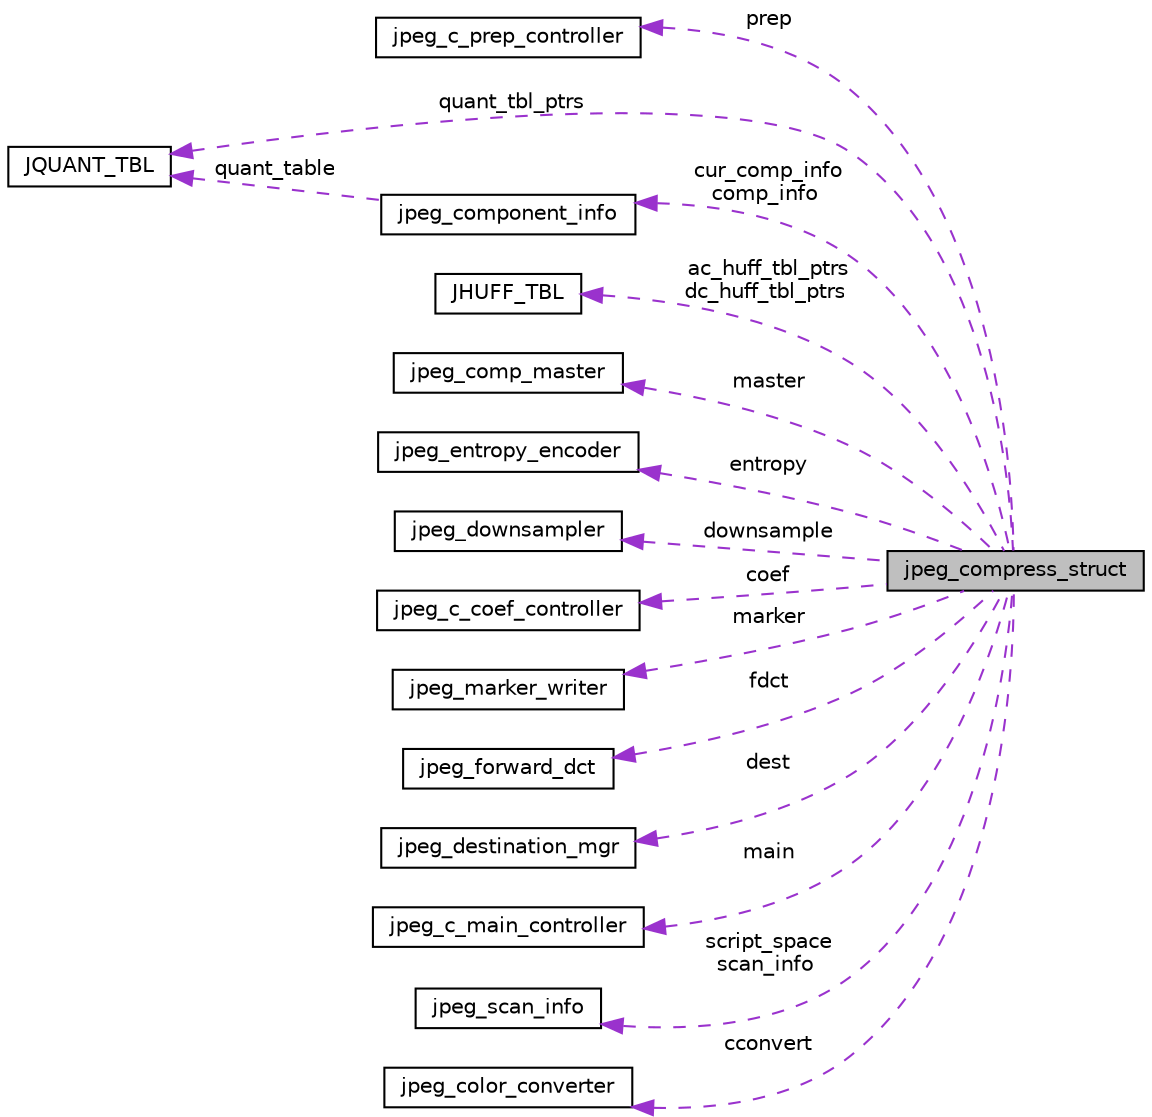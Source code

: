 digraph "jpeg_compress_struct"
{
  edge [fontname="Helvetica",fontsize="10",labelfontname="Helvetica",labelfontsize="10"];
  node [fontname="Helvetica",fontsize="10",shape=record];
  rankdir="LR";
  Node1 [label="jpeg_compress_struct",height=0.2,width=0.4,color="black", fillcolor="grey75", style="filled", fontcolor="black"];
  Node2 -> Node1 [dir="back",color="darkorchid3",fontsize="10",style="dashed",label=" prep" ,fontname="Helvetica"];
  Node2 [label="jpeg_c_prep_controller",height=0.2,width=0.4,color="black", fillcolor="white", style="filled",URL="$structjpeg__c__prep__controller.html"];
  Node3 -> Node1 [dir="back",color="darkorchid3",fontsize="10",style="dashed",label=" quant_tbl_ptrs" ,fontname="Helvetica"];
  Node3 [label="JQUANT_TBL",height=0.2,width=0.4,color="black", fillcolor="white", style="filled",URL="$structJQUANT__TBL.html"];
  Node4 -> Node1 [dir="back",color="darkorchid3",fontsize="10",style="dashed",label=" ac_huff_tbl_ptrs\ndc_huff_tbl_ptrs" ,fontname="Helvetica"];
  Node4 [label="JHUFF_TBL",height=0.2,width=0.4,color="black", fillcolor="white", style="filled",URL="$structJHUFF__TBL.html"];
  Node5 -> Node1 [dir="back",color="darkorchid3",fontsize="10",style="dashed",label=" master" ,fontname="Helvetica"];
  Node5 [label="jpeg_comp_master",height=0.2,width=0.4,color="black", fillcolor="white", style="filled",URL="$structjpeg__comp__master.html"];
  Node6 -> Node1 [dir="back",color="darkorchid3",fontsize="10",style="dashed",label=" cur_comp_info\ncomp_info" ,fontname="Helvetica"];
  Node6 [label="jpeg_component_info",height=0.2,width=0.4,color="black", fillcolor="white", style="filled",URL="$structjpeg__component__info.html"];
  Node3 -> Node6 [dir="back",color="darkorchid3",fontsize="10",style="dashed",label=" quant_table" ,fontname="Helvetica"];
  Node7 -> Node1 [dir="back",color="darkorchid3",fontsize="10",style="dashed",label=" entropy" ,fontname="Helvetica"];
  Node7 [label="jpeg_entropy_encoder",height=0.2,width=0.4,color="black", fillcolor="white", style="filled",URL="$structjpeg__entropy__encoder.html"];
  Node8 -> Node1 [dir="back",color="darkorchid3",fontsize="10",style="dashed",label=" downsample" ,fontname="Helvetica"];
  Node8 [label="jpeg_downsampler",height=0.2,width=0.4,color="black", fillcolor="white", style="filled",URL="$structjpeg__downsampler.html"];
  Node9 -> Node1 [dir="back",color="darkorchid3",fontsize="10",style="dashed",label=" coef" ,fontname="Helvetica"];
  Node9 [label="jpeg_c_coef_controller",height=0.2,width=0.4,color="black", fillcolor="white", style="filled",URL="$structjpeg__c__coef__controller.html"];
  Node10 -> Node1 [dir="back",color="darkorchid3",fontsize="10",style="dashed",label=" marker" ,fontname="Helvetica"];
  Node10 [label="jpeg_marker_writer",height=0.2,width=0.4,color="black", fillcolor="white", style="filled",URL="$structjpeg__marker__writer.html"];
  Node11 -> Node1 [dir="back",color="darkorchid3",fontsize="10",style="dashed",label=" fdct" ,fontname="Helvetica"];
  Node11 [label="jpeg_forward_dct",height=0.2,width=0.4,color="black", fillcolor="white", style="filled",URL="$structjpeg__forward__dct.html"];
  Node12 -> Node1 [dir="back",color="darkorchid3",fontsize="10",style="dashed",label=" dest" ,fontname="Helvetica"];
  Node12 [label="jpeg_destination_mgr",height=0.2,width=0.4,color="black", fillcolor="white", style="filled",URL="$structjpeg__destination__mgr.html"];
  Node13 -> Node1 [dir="back",color="darkorchid3",fontsize="10",style="dashed",label=" main" ,fontname="Helvetica"];
  Node13 [label="jpeg_c_main_controller",height=0.2,width=0.4,color="black", fillcolor="white", style="filled",URL="$structjpeg__c__main__controller.html"];
  Node14 -> Node1 [dir="back",color="darkorchid3",fontsize="10",style="dashed",label=" script_space\nscan_info" ,fontname="Helvetica"];
  Node14 [label="jpeg_scan_info",height=0.2,width=0.4,color="black", fillcolor="white", style="filled",URL="$structjpeg__scan__info.html"];
  Node15 -> Node1 [dir="back",color="darkorchid3",fontsize="10",style="dashed",label=" cconvert" ,fontname="Helvetica"];
  Node15 [label="jpeg_color_converter",height=0.2,width=0.4,color="black", fillcolor="white", style="filled",URL="$structjpeg__color__converter.html"];
}
